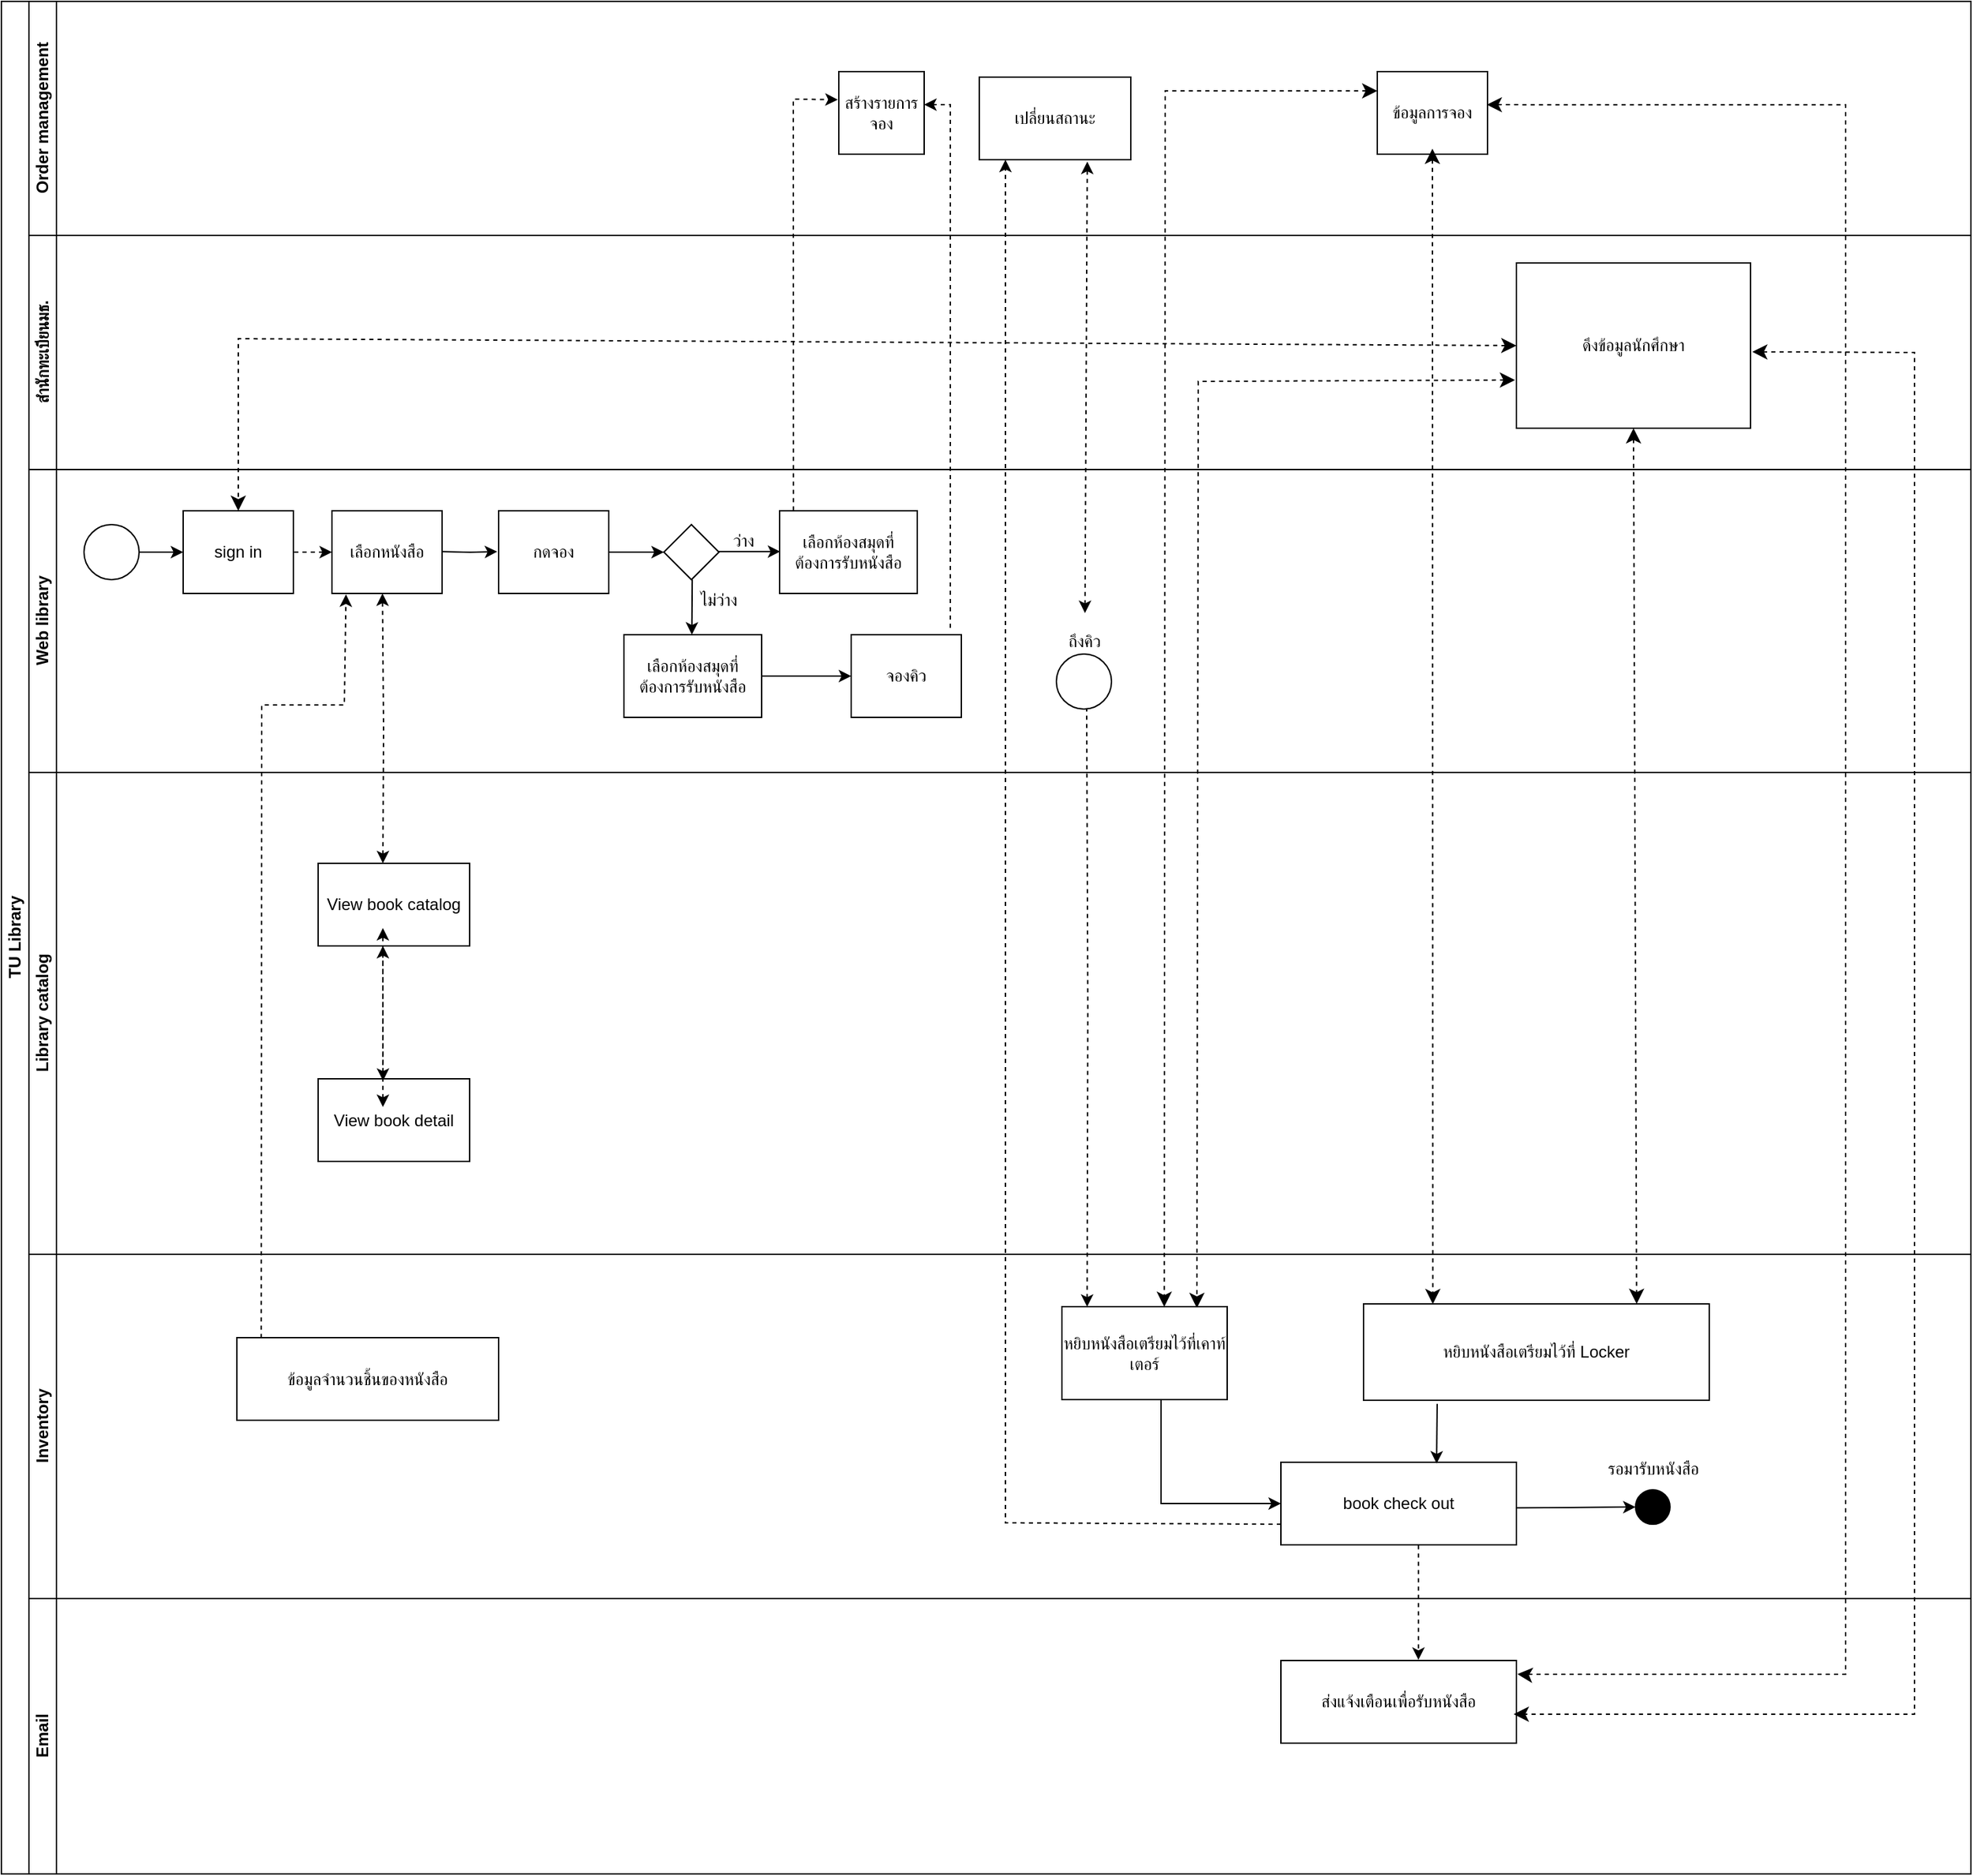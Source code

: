 <mxfile version="24.2.2" type="github">
  <diagram id="prtHgNgQTEPvFCAcTncT" name="Page-1">
    <mxGraphModel dx="1764" dy="1018" grid="1" gridSize="10" guides="1" tooltips="1" connect="1" arrows="1" fold="1" page="1" pageScale="1" pageWidth="1600" pageHeight="1200" math="0" shadow="0">
      <root>
        <mxCell id="0" />
        <mxCell id="1" parent="0" />
        <mxCell id="dNxyNK7c78bLwvsdeMH5-19" value="TU Library" style="swimlane;html=1;childLayout=stackLayout;resizeParent=1;resizeParentMax=0;horizontal=0;startSize=20;horizontalStack=0;" parent="1" vertex="1">
          <mxGeometry x="51" y="25" width="1430" height="1360" as="geometry" />
        </mxCell>
        <mxCell id="NBcu9S_2Oj-sg9Alpb2j-23" value="Order management" style="swimlane;html=1;startSize=20;horizontal=0;" vertex="1" parent="dNxyNK7c78bLwvsdeMH5-19">
          <mxGeometry x="20" width="1410" height="170" as="geometry" />
        </mxCell>
        <mxCell id="NBcu9S_2Oj-sg9Alpb2j-24" value="สร้างรายการจอง" style="rounded=0;whiteSpace=wrap;html=1;fontFamily=Helvetica;fontSize=12;fontColor=#000000;align=center;" vertex="1" parent="NBcu9S_2Oj-sg9Alpb2j-23">
          <mxGeometry x="588" y="51" width="62" height="60" as="geometry" />
        </mxCell>
        <mxCell id="NBcu9S_2Oj-sg9Alpb2j-27" value="ข้อมูลการจอง" style="rounded=0;whiteSpace=wrap;html=1;fontFamily=Helvetica;fontSize=12;fontColor=#000000;align=center;" vertex="1" parent="NBcu9S_2Oj-sg9Alpb2j-23">
          <mxGeometry x="979" y="51" width="80" height="60" as="geometry" />
        </mxCell>
        <mxCell id="NBcu9S_2Oj-sg9Alpb2j-45" value="เปลี่ยนสถานะ" style="rounded=0;whiteSpace=wrap;html=1;fontFamily=Helvetica;fontSize=12;fontColor=#000000;align=center;" vertex="1" parent="NBcu9S_2Oj-sg9Alpb2j-23">
          <mxGeometry x="690" y="55" width="110" height="60" as="geometry" />
        </mxCell>
        <mxCell id="M6i8ldN1hpBLd04Djtbs-2" value="สำนักทะเบียนมธ." style="swimlane;html=1;startSize=20;horizontal=0;" parent="dNxyNK7c78bLwvsdeMH5-19" vertex="1">
          <mxGeometry x="20" y="170" width="1410" height="170" as="geometry" />
        </mxCell>
        <mxCell id="NBcu9S_2Oj-sg9Alpb2j-1" value="ดึงข้อมูลนักศึกษา" style="rounded=0;whiteSpace=wrap;html=1;fontFamily=Helvetica;fontSize=12;fontColor=#000000;align=center;" vertex="1" parent="M6i8ldN1hpBLd04Djtbs-2">
          <mxGeometry x="1080" y="20" width="170" height="120" as="geometry" />
        </mxCell>
        <mxCell id="dNxyNK7c78bLwvsdeMH5-20" value="Web library" style="swimlane;html=1;startSize=20;horizontal=0;" parent="dNxyNK7c78bLwvsdeMH5-19" vertex="1">
          <mxGeometry x="20" y="340" width="1410" height="220" as="geometry" />
        </mxCell>
        <mxCell id="dNxyNK7c78bLwvsdeMH5-33" value="" style="edgeStyle=orthogonalEdgeStyle;rounded=0;orthogonalLoop=1;jettySize=auto;html=1;endArrow=classic;endFill=1;" parent="dNxyNK7c78bLwvsdeMH5-20" source="dNxyNK7c78bLwvsdeMH5-30" edge="1">
          <mxGeometry relative="1" as="geometry">
            <mxPoint x="461" y="60" as="targetPoint" />
          </mxGeometry>
        </mxCell>
        <mxCell id="dNxyNK7c78bLwvsdeMH5-30" value="กดจอง" style="rounded=0;whiteSpace=wrap;html=1;fontFamily=Helvetica;fontSize=12;fontColor=#000000;align=center;" parent="dNxyNK7c78bLwvsdeMH5-20" vertex="1">
          <mxGeometry x="341" y="30" width="80" height="60" as="geometry" />
        </mxCell>
        <mxCell id="dNxyNK7c78bLwvsdeMH5-26" value="เลือกหนังสือ" style="rounded=0;whiteSpace=wrap;html=1;fontFamily=Helvetica;fontSize=12;fontColor=#000000;align=center;" parent="dNxyNK7c78bLwvsdeMH5-20" vertex="1">
          <mxGeometry x="220" y="30" width="80" height="60" as="geometry" />
        </mxCell>
        <mxCell id="M6i8ldN1hpBLd04Djtbs-4" value="" style="rhombus;whiteSpace=wrap;html=1;fontFamily=Helvetica;fontSize=12;fontColor=#000000;align=center;" parent="dNxyNK7c78bLwvsdeMH5-20" vertex="1">
          <mxGeometry x="461" y="40" width="40" height="40" as="geometry" />
        </mxCell>
        <mxCell id="M6i8ldN1hpBLd04Djtbs-5" value="เลือกห้องสมุดที่ต้องการรับหนังสือ" style="rounded=0;whiteSpace=wrap;html=1;fontFamily=Helvetica;fontSize=12;fontColor=#000000;align=center;" parent="dNxyNK7c78bLwvsdeMH5-20" vertex="1">
          <mxGeometry x="545" y="30" width="100" height="60" as="geometry" />
        </mxCell>
        <mxCell id="M6i8ldN1hpBLd04Djtbs-7" value="เลือกห้องสมุดที่ต้องการรับหนังสือ" style="rounded=0;whiteSpace=wrap;html=1;fontFamily=Helvetica;fontSize=12;fontColor=#000000;align=center;" parent="dNxyNK7c78bLwvsdeMH5-20" vertex="1">
          <mxGeometry x="432" y="120" width="100" height="60" as="geometry" />
        </mxCell>
        <mxCell id="M6i8ldN1hpBLd04Djtbs-8" style="edgeStyle=orthogonalEdgeStyle;rounded=0;orthogonalLoop=1;jettySize=auto;html=1;endArrow=classic;endFill=1;entryX=0.443;entryY=-0.001;entryDx=0;entryDy=0;entryPerimeter=0;" parent="dNxyNK7c78bLwvsdeMH5-20" edge="1">
          <mxGeometry relative="1" as="geometry">
            <mxPoint x="481.6" y="80" as="sourcePoint" />
            <mxPoint x="481.3" y="119.94" as="targetPoint" />
            <Array as="points" />
          </mxGeometry>
        </mxCell>
        <mxCell id="M6i8ldN1hpBLd04Djtbs-10" value="ว่าง" style="text;strokeColor=none;align=center;fillColor=none;html=1;verticalAlign=middle;whiteSpace=wrap;rounded=0;" parent="dNxyNK7c78bLwvsdeMH5-20" vertex="1">
          <mxGeometry x="489" y="37" width="60" height="30" as="geometry" />
        </mxCell>
        <mxCell id="M6i8ldN1hpBLd04Djtbs-11" value="ไม่ว่าง" style="text;strokeColor=none;align=center;fillColor=none;html=1;verticalAlign=middle;whiteSpace=wrap;rounded=0;" parent="dNxyNK7c78bLwvsdeMH5-20" vertex="1">
          <mxGeometry x="471" y="80" width="60" height="30" as="geometry" />
        </mxCell>
        <mxCell id="M6i8ldN1hpBLd04Djtbs-13" value="" style="edgeStyle=orthogonalEdgeStyle;rounded=0;orthogonalLoop=1;jettySize=auto;html=1;dashed=1;endArrow=classic;endFill=1;startArrow=classic;startFill=1;entryX=0.5;entryY=1;entryDx=0;entryDy=0;" parent="dNxyNK7c78bLwvsdeMH5-20" edge="1">
          <mxGeometry relative="1" as="geometry">
            <mxPoint x="257" y="286" as="sourcePoint" />
            <mxPoint x="256.68" y="90" as="targetPoint" />
          </mxGeometry>
        </mxCell>
        <mxCell id="M6i8ldN1hpBLd04Djtbs-17" value="" style="edgeStyle=orthogonalEdgeStyle;rounded=0;orthogonalLoop=1;jettySize=auto;html=1;endArrow=none;endFill=0;startArrow=classic;startFill=1;entryX=1;entryY=0.5;entryDx=0;entryDy=0;exitX=0;exitY=0.5;exitDx=0;exitDy=0;" parent="dNxyNK7c78bLwvsdeMH5-20" edge="1" target="M6i8ldN1hpBLd04Djtbs-7" source="M6i8ldN1hpBLd04Djtbs-16">
          <mxGeometry relative="1" as="geometry">
            <mxPoint x="482" y="470" as="sourcePoint" />
            <mxPoint x="481.76" y="180" as="targetPoint" />
          </mxGeometry>
        </mxCell>
        <mxCell id="dNxyNK7c78bLwvsdeMH5-23" value="" style="ellipse;whiteSpace=wrap;html=1;" parent="dNxyNK7c78bLwvsdeMH5-20" vertex="1">
          <mxGeometry x="40" y="40" width="40" height="40" as="geometry" />
        </mxCell>
        <mxCell id="dNxyNK7c78bLwvsdeMH5-24" value="sign in" style="rounded=0;whiteSpace=wrap;html=1;fontFamily=Helvetica;fontSize=12;fontColor=#000000;align=center;" parent="dNxyNK7c78bLwvsdeMH5-20" vertex="1">
          <mxGeometry x="112" y="30" width="80" height="60" as="geometry" />
        </mxCell>
        <mxCell id="dNxyNK7c78bLwvsdeMH5-27" value="" style="edgeStyle=orthogonalEdgeStyle;rounded=0;orthogonalLoop=1;jettySize=auto;html=1;dashed=1;endArrow=none;endFill=0;startArrow=classic;startFill=1;entryX=1;entryY=0.5;entryDx=0;entryDy=0;exitX=0;exitY=0.5;exitDx=0;exitDy=0;" parent="dNxyNK7c78bLwvsdeMH5-20" source="dNxyNK7c78bLwvsdeMH5-26" target="dNxyNK7c78bLwvsdeMH5-24" edge="1">
          <mxGeometry relative="1" as="geometry">
            <mxPoint x="205" y="-10" as="sourcePoint" />
          </mxGeometry>
        </mxCell>
        <mxCell id="dNxyNK7c78bLwvsdeMH5-25" value="" style="edgeStyle=orthogonalEdgeStyle;rounded=0;orthogonalLoop=1;jettySize=auto;html=1;" parent="dNxyNK7c78bLwvsdeMH5-20" source="dNxyNK7c78bLwvsdeMH5-23" target="dNxyNK7c78bLwvsdeMH5-24" edge="1">
          <mxGeometry relative="1" as="geometry" />
        </mxCell>
        <mxCell id="M6i8ldN1hpBLd04Djtbs-16" value="จองคิว" style="rounded=0;whiteSpace=wrap;html=1;fontFamily=Helvetica;fontSize=12;fontColor=#000000;align=center;" parent="dNxyNK7c78bLwvsdeMH5-20" vertex="1">
          <mxGeometry x="597" y="120" width="80" height="60" as="geometry" />
        </mxCell>
        <mxCell id="M6i8ldN1hpBLd04Djtbs-25" value="ถึงคิว" style="text;html=1;align=center;verticalAlign=middle;resizable=1;points=[];autosize=1;strokeColor=none;fillColor=none;movable=1;rotatable=1;deletable=1;editable=1;locked=0;connectable=1;" parent="dNxyNK7c78bLwvsdeMH5-20" vertex="1">
          <mxGeometry x="741" y="110" width="50" height="30" as="geometry" />
        </mxCell>
        <mxCell id="M6i8ldN1hpBLd04Djtbs-23" value="" style="ellipse;whiteSpace=wrap;html=1;" parent="dNxyNK7c78bLwvsdeMH5-20" vertex="1">
          <mxGeometry x="746" y="134" width="40" height="40" as="geometry" />
        </mxCell>
        <mxCell id="M6i8ldN1hpBLd04Djtbs-24" value="" style="shape=image;html=1;verticalAlign=top;verticalLabelPosition=bottom;labelBackgroundColor=#ffffff;imageAspect=0;aspect=fixed;image=https://cdn4.iconfinder.com/data/icons/48-bubbles/48/12.File-128.png" parent="dNxyNK7c78bLwvsdeMH5-20" vertex="1">
          <mxGeometry x="759" y="145" width="18" height="18" as="geometry" />
        </mxCell>
        <mxCell id="M6i8ldN1hpBLd04Djtbs-3" value="" style="edgeStyle=orthogonalEdgeStyle;rounded=0;orthogonalLoop=1;jettySize=auto;html=1;endArrow=classic;endFill=1;" parent="dNxyNK7c78bLwvsdeMH5-20" edge="1">
          <mxGeometry relative="1" as="geometry">
            <mxPoint x="300" y="59.6" as="sourcePoint" />
            <mxPoint x="340" y="59.6" as="targetPoint" />
          </mxGeometry>
        </mxCell>
        <mxCell id="M6i8ldN1hpBLd04Djtbs-6" value="" style="edgeStyle=orthogonalEdgeStyle;rounded=0;orthogonalLoop=1;jettySize=auto;html=1;endArrow=classic;endFill=1;entryX=0;entryY=0.5;entryDx=0;entryDy=0;" parent="dNxyNK7c78bLwvsdeMH5-20" edge="1">
          <mxGeometry relative="1" as="geometry">
            <mxPoint x="500.5" y="59.6" as="sourcePoint" />
            <mxPoint x="545.5" y="59.6" as="targetPoint" />
          </mxGeometry>
        </mxCell>
        <mxCell id="NBcu9S_2Oj-sg9Alpb2j-38" value="" style="edgeStyle=none;orthogonalLoop=1;jettySize=auto;html=1;endArrow=classic;startArrow=classic;endSize=8;startSize=8;rounded=0;dashed=1;entryX=0.25;entryY=0;entryDx=0;entryDy=0;" edge="1" parent="dNxyNK7c78bLwvsdeMH5-20">
          <mxGeometry width="100" relative="1" as="geometry">
            <mxPoint x="1079" y="-65" as="sourcePoint" />
            <mxPoint x="848" y="609" as="targetPoint" />
            <Array as="points">
              <mxPoint x="849" y="-64" />
            </Array>
          </mxGeometry>
        </mxCell>
        <mxCell id="dNxyNK7c78bLwvsdeMH5-21" value="Library catalog" style="swimlane;html=1;startSize=20;horizontal=0;" parent="dNxyNK7c78bLwvsdeMH5-19" vertex="1">
          <mxGeometry x="20" y="560" width="1410" height="350" as="geometry" />
        </mxCell>
        <mxCell id="M6i8ldN1hpBLd04Djtbs-12" value="View book catalog" style="rounded=0;whiteSpace=wrap;html=1;fontFamily=Helvetica;fontSize=12;fontColor=#000000;align=center;" parent="dNxyNK7c78bLwvsdeMH5-21" vertex="1">
          <mxGeometry x="210" y="66" width="110" height="60" as="geometry" />
        </mxCell>
        <mxCell id="NBcu9S_2Oj-sg9Alpb2j-8" value="View book detail" style="rounded=0;whiteSpace=wrap;html=1;fontFamily=Helvetica;fontSize=12;fontColor=#000000;align=center;" vertex="1" parent="dNxyNK7c78bLwvsdeMH5-21">
          <mxGeometry x="210" y="222.5" width="110" height="60" as="geometry" />
        </mxCell>
        <mxCell id="NBcu9S_2Oj-sg9Alpb2j-10" value="" style="edgeStyle=none;orthogonalLoop=1;jettySize=auto;html=1;rounded=0;exitX=0.428;exitY=0.024;exitDx=0;exitDy=0;exitPerimeter=0;dashed=1;startArrow=classic;startFill=1;" edge="1" parent="dNxyNK7c78bLwvsdeMH5-21" source="NBcu9S_2Oj-sg9Alpb2j-8">
          <mxGeometry width="100" relative="1" as="geometry">
            <mxPoint x="257.02" y="255.98" as="sourcePoint" />
            <mxPoint x="257" y="126" as="targetPoint" />
            <Array as="points" />
          </mxGeometry>
        </mxCell>
        <mxCell id="NBcu9S_2Oj-sg9Alpb2j-3" value="Inventory" style="swimlane;html=1;startSize=20;horizontal=0;" vertex="1" parent="dNxyNK7c78bLwvsdeMH5-19">
          <mxGeometry x="20" y="910" width="1410" height="250" as="geometry" />
        </mxCell>
        <mxCell id="NBcu9S_2Oj-sg9Alpb2j-5" value="ข้อมูลจำนวนชิ้นของหนังสือ" style="rounded=0;whiteSpace=wrap;html=1;fontFamily=Helvetica;fontSize=12;fontColor=#000000;align=center;" vertex="1" parent="NBcu9S_2Oj-sg9Alpb2j-3">
          <mxGeometry x="151" y="60.5" width="190" height="60" as="geometry" />
        </mxCell>
        <mxCell id="M6i8ldN1hpBLd04Djtbs-33" value="หยิบหนังสือเตรียมไว้ที่เคาท์เตอร์" style="rounded=0;whiteSpace=wrap;html=1;fontFamily=Helvetica;fontSize=12;fontColor=#000000;align=center;" parent="NBcu9S_2Oj-sg9Alpb2j-3" vertex="1">
          <mxGeometry x="750" y="38" width="120" height="67.5" as="geometry" />
        </mxCell>
        <mxCell id="M6i8ldN1hpBLd04Djtbs-32" value="" style="ellipse;whiteSpace=wrap;html=1;fillColor=#000000;" parent="NBcu9S_2Oj-sg9Alpb2j-3" vertex="1">
          <mxGeometry x="1166.5" y="171" width="25" height="25" as="geometry" />
        </mxCell>
        <mxCell id="NBcu9S_2Oj-sg9Alpb2j-11" value="book check out" style="rounded=0;whiteSpace=wrap;html=1;fontFamily=Helvetica;fontSize=12;fontColor=#000000;align=center;" vertex="1" parent="NBcu9S_2Oj-sg9Alpb2j-3">
          <mxGeometry x="909" y="151" width="171" height="60" as="geometry" />
        </mxCell>
        <mxCell id="NBcu9S_2Oj-sg9Alpb2j-17" value="" style="edgeStyle=none;orthogonalLoop=1;jettySize=auto;html=1;rounded=0;exitX=0.5;exitY=1;exitDx=0;exitDy=0;entryX=0;entryY=0.5;entryDx=0;entryDy=0;" edge="1" parent="NBcu9S_2Oj-sg9Alpb2j-3" target="NBcu9S_2Oj-sg9Alpb2j-11">
          <mxGeometry width="100" relative="1" as="geometry">
            <mxPoint x="822" y="105.5" as="sourcePoint" />
            <mxPoint x="949" y="61" as="targetPoint" />
            <Array as="points">
              <mxPoint x="822" y="181" />
            </Array>
          </mxGeometry>
        </mxCell>
        <mxCell id="M6i8ldN1hpBLd04Djtbs-39" value="รอมารับหนังสือ" style="text;html=1;align=center;verticalAlign=middle;resizable=0;points=[];autosize=1;strokeColor=none;fillColor=none;" parent="NBcu9S_2Oj-sg9Alpb2j-3" vertex="1">
          <mxGeometry x="1129" y="141" width="100" height="30" as="geometry" />
        </mxCell>
        <mxCell id="M6i8ldN1hpBLd04Djtbs-27" value="หยิบหนังสือเตรียมไว้ที่ Locker" style="rounded=0;whiteSpace=wrap;html=1;fontFamily=Helvetica;fontSize=12;fontColor=#000000;align=center;" parent="NBcu9S_2Oj-sg9Alpb2j-3" vertex="1">
          <mxGeometry x="969" y="36" width="251" height="70" as="geometry" />
        </mxCell>
        <mxCell id="NBcu9S_2Oj-sg9Alpb2j-21" value="" style="edgeStyle=none;orthogonalLoop=1;jettySize=auto;html=1;rounded=0;entryX=0;entryY=0.5;entryDx=0;entryDy=0;exitX=1.002;exitY=0.553;exitDx=0;exitDy=0;exitPerimeter=0;" edge="1" parent="NBcu9S_2Oj-sg9Alpb2j-3" source="NBcu9S_2Oj-sg9Alpb2j-11" target="M6i8ldN1hpBLd04Djtbs-32">
          <mxGeometry width="100" relative="1" as="geometry">
            <mxPoint x="1019" y="183.31" as="sourcePoint" />
            <mxPoint x="1119" y="183.31" as="targetPoint" />
            <Array as="points" />
          </mxGeometry>
        </mxCell>
        <mxCell id="NBcu9S_2Oj-sg9Alpb2j-22" value="" style="edgeStyle=none;orthogonalLoop=1;jettySize=auto;html=1;rounded=0;entryX=0.661;entryY=0.016;entryDx=0;entryDy=0;entryPerimeter=0;exitX=0.213;exitY=1.037;exitDx=0;exitDy=0;exitPerimeter=0;" edge="1" parent="NBcu9S_2Oj-sg9Alpb2j-3" source="M6i8ldN1hpBLd04Djtbs-27" target="NBcu9S_2Oj-sg9Alpb2j-11">
          <mxGeometry width="100" relative="1" as="geometry">
            <mxPoint x="1019" y="111" as="sourcePoint" />
            <mxPoint x="999" y="91" as="targetPoint" />
            <Array as="points" />
          </mxGeometry>
        </mxCell>
        <mxCell id="NBcu9S_2Oj-sg9Alpb2j-4" value="Email" style="swimlane;html=1;startSize=20;horizontal=0;" vertex="1" parent="dNxyNK7c78bLwvsdeMH5-19">
          <mxGeometry x="20" y="1160" width="1410" height="200" as="geometry" />
        </mxCell>
        <mxCell id="NBcu9S_2Oj-sg9Alpb2j-40" value="ส่งแจ้งเตือนเพื่อรับหนังสือ" style="rounded=0;whiteSpace=wrap;html=1;fontFamily=Helvetica;fontSize=12;fontColor=#000000;align=center;" vertex="1" parent="NBcu9S_2Oj-sg9Alpb2j-4">
          <mxGeometry x="909" y="45" width="171" height="60" as="geometry" />
        </mxCell>
        <mxCell id="NBcu9S_2Oj-sg9Alpb2j-2" value="" style="edgeStyle=none;orthogonalLoop=1;jettySize=auto;html=1;endArrow=classic;startArrow=classic;endSize=8;startSize=8;rounded=0;entryX=0.5;entryY=0;entryDx=0;entryDy=0;exitX=0;exitY=0.5;exitDx=0;exitDy=0;dashed=1;" edge="1" parent="dNxyNK7c78bLwvsdeMH5-19" source="NBcu9S_2Oj-sg9Alpb2j-1" target="dNxyNK7c78bLwvsdeMH5-24">
          <mxGeometry width="100" relative="1" as="geometry">
            <mxPoint x="122" y="100" as="sourcePoint" />
            <mxPoint x="222" y="100" as="targetPoint" />
            <Array as="points">
              <mxPoint x="172" y="245" />
            </Array>
          </mxGeometry>
        </mxCell>
        <mxCell id="NBcu9S_2Oj-sg9Alpb2j-6" value="" style="edgeStyle=none;orthogonalLoop=1;jettySize=auto;html=1;rounded=0;exitX=0.558;exitY=0.008;exitDx=0;exitDy=0;exitPerimeter=0;dashed=1;startArrow=classic;startFill=1;" edge="1" parent="dNxyNK7c78bLwvsdeMH5-19">
          <mxGeometry width="100" relative="1" as="geometry">
            <mxPoint x="277.02" y="802.98" as="sourcePoint" />
            <mxPoint x="277" y="673" as="targetPoint" />
            <Array as="points" />
          </mxGeometry>
        </mxCell>
        <mxCell id="NBcu9S_2Oj-sg9Alpb2j-7" value="" style="edgeStyle=none;orthogonalLoop=1;jettySize=auto;html=1;rounded=0;exitX=0.093;exitY=0.005;exitDx=0;exitDy=0;exitPerimeter=0;dashed=1;entryX=0.128;entryY=1.011;entryDx=0;entryDy=0;entryPerimeter=0;" edge="1" parent="dNxyNK7c78bLwvsdeMH5-19" source="NBcu9S_2Oj-sg9Alpb2j-5" target="dNxyNK7c78bLwvsdeMH5-26">
          <mxGeometry width="100" relative="1" as="geometry">
            <mxPoint x="137" y="501" as="sourcePoint" />
            <mxPoint x="257" y="281" as="targetPoint" />
            <Array as="points">
              <mxPoint x="189" y="511" />
              <mxPoint x="249" y="511" />
            </Array>
          </mxGeometry>
        </mxCell>
        <mxCell id="M6i8ldN1hpBLd04Djtbs-26" value="" style="edgeStyle=orthogonalEdgeStyle;rounded=0;orthogonalLoop=1;jettySize=auto;html=1;dashed=1;endArrow=none;endFill=0;startArrow=classic;startFill=1;entryX=0.5;entryY=1;entryDx=0;entryDy=0;exitX=0.548;exitY=0.001;exitDx=0;exitDy=0;exitPerimeter=0;" parent="dNxyNK7c78bLwvsdeMH5-19" edge="1">
          <mxGeometry relative="1" as="geometry">
            <mxPoint x="788.28" y="948.068" as="sourcePoint" />
            <mxPoint x="788" y="514" as="targetPoint" />
          </mxGeometry>
        </mxCell>
        <mxCell id="NBcu9S_2Oj-sg9Alpb2j-25" value="" style="edgeStyle=none;orthogonalLoop=1;jettySize=auto;html=1;rounded=0;dashed=1;entryX=1;entryY=0.399;entryDx=0;entryDy=0;entryPerimeter=0;" edge="1" parent="dNxyNK7c78bLwvsdeMH5-19" target="NBcu9S_2Oj-sg9Alpb2j-24">
          <mxGeometry width="100" relative="1" as="geometry">
            <mxPoint x="689" y="455" as="sourcePoint" />
            <mxPoint x="729" y="111" as="targetPoint" />
            <Array as="points">
              <mxPoint x="689" y="75" />
            </Array>
          </mxGeometry>
        </mxCell>
        <mxCell id="NBcu9S_2Oj-sg9Alpb2j-26" value="" style="edgeStyle=none;orthogonalLoop=1;jettySize=auto;html=1;rounded=0;exitX=0.441;exitY=-0.005;exitDx=0;exitDy=0;exitPerimeter=0;entryX=0.003;entryY=0.34;entryDx=0;entryDy=0;entryPerimeter=0;dashed=1;" edge="1" parent="dNxyNK7c78bLwvsdeMH5-19">
          <mxGeometry width="100" relative="1" as="geometry">
            <mxPoint x="575.1" y="369.7" as="sourcePoint" />
            <mxPoint x="607.24" y="71.4" as="targetPoint" />
            <Array as="points">
              <mxPoint x="575" y="71" />
            </Array>
          </mxGeometry>
        </mxCell>
        <mxCell id="NBcu9S_2Oj-sg9Alpb2j-33" value="" style="edgeStyle=none;orthogonalLoop=1;jettySize=auto;html=1;endArrow=classic;startArrow=classic;endSize=8;startSize=8;rounded=0;exitX=0.5;exitY=1;exitDx=0;exitDy=0;entryX=0.384;entryY=0.059;entryDx=0;entryDy=0;entryPerimeter=0;dashed=1;" edge="1" parent="dNxyNK7c78bLwvsdeMH5-19">
          <mxGeometry width="100" relative="1" as="geometry">
            <mxPoint x="1039" y="107" as="sourcePoint" />
            <mxPoint x="1039.304" y="946.13" as="targetPoint" />
            <Array as="points" />
          </mxGeometry>
        </mxCell>
        <mxCell id="NBcu9S_2Oj-sg9Alpb2j-37" value="" style="edgeStyle=none;orthogonalLoop=1;jettySize=auto;html=1;endArrow=classic;startArrow=classic;endSize=8;startSize=8;rounded=0;entryX=0.79;entryY=0;entryDx=0;entryDy=0;entryPerimeter=0;dashed=1;exitX=0.5;exitY=1;exitDx=0;exitDy=0;" edge="1" parent="dNxyNK7c78bLwvsdeMH5-19" source="NBcu9S_2Oj-sg9Alpb2j-1" target="M6i8ldN1hpBLd04Djtbs-27">
          <mxGeometry width="100" relative="1" as="geometry">
            <mxPoint x="1156" y="285" as="sourcePoint" />
            <mxPoint x="1156.304" y="949.13" as="targetPoint" />
            <Array as="points" />
          </mxGeometry>
        </mxCell>
        <mxCell id="NBcu9S_2Oj-sg9Alpb2j-41" value="" style="edgeStyle=none;orthogonalLoop=1;jettySize=auto;html=1;rounded=0;entryX=0.584;entryY=-0.008;entryDx=0;entryDy=0;entryPerimeter=0;exitX=0.584;exitY=1.004;exitDx=0;exitDy=0;exitPerimeter=0;dashed=1;" edge="1" parent="dNxyNK7c78bLwvsdeMH5-19" source="NBcu9S_2Oj-sg9Alpb2j-11" target="NBcu9S_2Oj-sg9Alpb2j-40">
          <mxGeometry width="100" relative="1" as="geometry">
            <mxPoint x="1029" y="1125" as="sourcePoint" />
            <mxPoint x="1089" y="1145" as="targetPoint" />
            <Array as="points" />
          </mxGeometry>
        </mxCell>
        <mxCell id="NBcu9S_2Oj-sg9Alpb2j-46" value="" style="edgeStyle=none;orthogonalLoop=1;jettySize=auto;html=1;rounded=0;exitX=0.515;exitY=-0.192;exitDx=0;exitDy=0;exitPerimeter=0;entryX=0.713;entryY=1.023;entryDx=0;entryDy=0;dashed=1;entryPerimeter=0;startArrow=classic;startFill=1;" edge="1" parent="dNxyNK7c78bLwvsdeMH5-19" source="M6i8ldN1hpBLd04Djtbs-25" target="NBcu9S_2Oj-sg9Alpb2j-45">
          <mxGeometry width="100" relative="1" as="geometry">
            <mxPoint x="729" y="195" as="sourcePoint" />
            <mxPoint x="829" y="195" as="targetPoint" />
            <Array as="points" />
          </mxGeometry>
        </mxCell>
        <mxCell id="NBcu9S_2Oj-sg9Alpb2j-34" value="" style="edgeStyle=none;orthogonalLoop=1;jettySize=auto;html=1;endArrow=classic;startArrow=classic;endSize=8;startSize=8;rounded=0;entryX=0.384;entryY=0.059;entryDx=0;entryDy=0;entryPerimeter=0;dashed=1;" edge="1" parent="1">
          <mxGeometry width="100" relative="1" as="geometry">
            <mxPoint x="1050" y="90" as="sourcePoint" />
            <mxPoint x="895.304" y="973.13" as="targetPoint" />
            <Array as="points">
              <mxPoint x="896" y="90" />
            </Array>
          </mxGeometry>
        </mxCell>
        <mxCell id="NBcu9S_2Oj-sg9Alpb2j-43" value="" style="edgeStyle=segmentEdgeStyle;endArrow=classic;html=1;curved=0;rounded=0;endSize=8;startSize=8;sourcePerimeterSpacing=0;targetPerimeterSpacing=0;startArrow=classic;startFill=1;exitX=1.043;exitY=0.401;exitDx=0;exitDy=0;exitPerimeter=0;entryX=1.004;entryY=0.165;entryDx=0;entryDy=0;entryPerimeter=0;dashed=1;" edge="1" parent="1" target="NBcu9S_2Oj-sg9Alpb2j-40">
          <mxGeometry width="100" relative="1" as="geometry">
            <mxPoint x="1129.44" y="100.06" as="sourcePoint" />
            <mxPoint x="1390" y="1130" as="targetPoint" />
            <Array as="points">
              <mxPoint x="1390" y="100" />
              <mxPoint x="1390" y="1240" />
              <mxPoint x="1153" y="1240" />
            </Array>
          </mxGeometry>
        </mxCell>
        <mxCell id="NBcu9S_2Oj-sg9Alpb2j-44" value="" style="edgeStyle=segmentEdgeStyle;endArrow=classic;html=1;curved=0;rounded=0;endSize=8;startSize=8;sourcePerimeterSpacing=0;targetPerimeterSpacing=0;startArrow=classic;startFill=1;entryX=1.004;entryY=0.165;entryDx=0;entryDy=0;entryPerimeter=0;dashed=1;exitX=1.007;exitY=0.538;exitDx=0;exitDy=0;exitPerimeter=0;" edge="1" parent="1" source="NBcu9S_2Oj-sg9Alpb2j-1">
          <mxGeometry width="100" relative="1" as="geometry">
            <mxPoint x="1250" y="170" as="sourcePoint" />
            <mxPoint x="1149" y="1269" as="targetPoint" />
            <Array as="points">
              <mxPoint x="1350" y="280" />
              <mxPoint x="1440" y="280" />
              <mxPoint x="1440" y="1269" />
            </Array>
          </mxGeometry>
        </mxCell>
        <mxCell id="NBcu9S_2Oj-sg9Alpb2j-47" value="" style="edgeStyle=none;orthogonalLoop=1;jettySize=auto;html=1;rounded=0;exitX=0;exitY=0.75;exitDx=0;exitDy=0;dashed=1;" edge="1" parent="1" source="NBcu9S_2Oj-sg9Alpb2j-11">
          <mxGeometry width="100" relative="1" as="geometry">
            <mxPoint x="770" y="1120" as="sourcePoint" />
            <mxPoint x="780" y="140" as="targetPoint" />
            <Array as="points">
              <mxPoint x="780" y="1130" />
            </Array>
          </mxGeometry>
        </mxCell>
      </root>
    </mxGraphModel>
  </diagram>
</mxfile>
